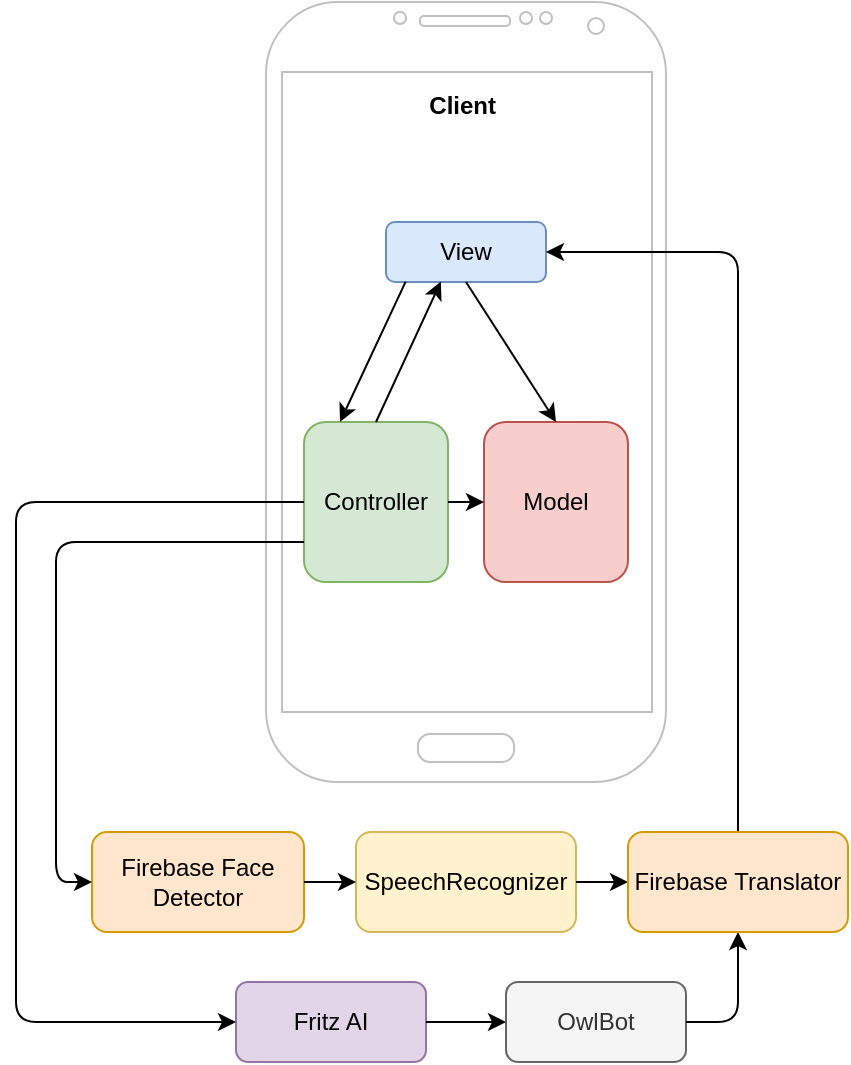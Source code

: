 <mxfile version="13.6.2" type="device"><diagram id="-LISweiB8Oy5GffCFMnz" name="Page-1"><mxGraphModel dx="1422" dy="794" grid="1" gridSize="10" guides="1" tooltips="1" connect="1" arrows="1" fold="1" page="1" pageScale="1" pageWidth="850" pageHeight="1100" math="0" shadow="0"><root><mxCell id="0"/><mxCell id="1" parent="0"/><mxCell id="fkqOYjTPdtEoJRzUk8JM-22" value="" style="verticalLabelPosition=bottom;verticalAlign=top;html=1;shadow=0;dashed=0;strokeWidth=1;shape=mxgraph.android.phone2;strokeColor=#c0c0c0;" vertex="1" parent="1"><mxGeometry x="355" y="240" width="200" height="390" as="geometry"/></mxCell><mxCell id="fkqOYjTPdtEoJRzUk8JM-2" value="View" style="rounded=1;whiteSpace=wrap;html=1;fillColor=#dae8fc;strokeColor=#6c8ebf;" vertex="1" parent="1"><mxGeometry x="415" y="350" width="80" height="30" as="geometry"/></mxCell><mxCell id="fkqOYjTPdtEoJRzUk8JM-3" value="Model" style="rounded=1;whiteSpace=wrap;html=1;fillColor=#f8cecc;strokeColor=#b85450;" vertex="1" parent="1"><mxGeometry x="464" y="450" width="72" height="80" as="geometry"/></mxCell><mxCell id="fkqOYjTPdtEoJRzUk8JM-4" value="Controller" style="rounded=1;whiteSpace=wrap;html=1;fillColor=#d5e8d4;strokeColor=#82b366;" vertex="1" parent="1"><mxGeometry x="374" y="450" width="72" height="80" as="geometry"/></mxCell><mxCell id="fkqOYjTPdtEoJRzUk8JM-5" value="&lt;b&gt;Client&amp;nbsp;&lt;/b&gt;" style="text;html=1;strokeColor=none;fillColor=none;align=center;verticalAlign=middle;whiteSpace=wrap;rounded=0;" vertex="1" parent="1"><mxGeometry x="435" y="282" width="40" height="20" as="geometry"/></mxCell><mxCell id="fkqOYjTPdtEoJRzUk8JM-6" value="" style="endArrow=classic;html=1;exitX=0.5;exitY=1;exitDx=0;exitDy=0;entryX=0.5;entryY=0;entryDx=0;entryDy=0;" edge="1" parent="1" source="fkqOYjTPdtEoJRzUk8JM-2" target="fkqOYjTPdtEoJRzUk8JM-3"><mxGeometry width="50" height="50" relative="1" as="geometry"><mxPoint x="520" y="420" as="sourcePoint"/><mxPoint x="570" y="370" as="targetPoint"/></mxGeometry></mxCell><mxCell id="fkqOYjTPdtEoJRzUk8JM-7" value="" style="endArrow=classic;html=1;exitX=1;exitY=0.5;exitDx=0;exitDy=0;entryX=0;entryY=0.5;entryDx=0;entryDy=0;" edge="1" parent="1" source="fkqOYjTPdtEoJRzUk8JM-4" target="fkqOYjTPdtEoJRzUk8JM-3"><mxGeometry width="50" height="50" relative="1" as="geometry"><mxPoint x="430" y="550" as="sourcePoint"/><mxPoint x="480" y="500" as="targetPoint"/></mxGeometry></mxCell><mxCell id="fkqOYjTPdtEoJRzUk8JM-8" value="" style="endArrow=classic;html=1;entryX=0.343;entryY=0.993;entryDx=0;entryDy=0;exitX=0.5;exitY=0;exitDx=0;exitDy=0;entryPerimeter=0;" edge="1" parent="1" source="fkqOYjTPdtEoJRzUk8JM-4" target="fkqOYjTPdtEoJRzUk8JM-2"><mxGeometry width="50" height="50" relative="1" as="geometry"><mxPoint x="410" y="550" as="sourcePoint"/><mxPoint x="460" y="500" as="targetPoint"/></mxGeometry></mxCell><mxCell id="fkqOYjTPdtEoJRzUk8JM-9" value="" style="endArrow=classic;html=1;exitX=0.123;exitY=0.993;exitDx=0;exitDy=0;entryX=0.25;entryY=0;entryDx=0;entryDy=0;exitPerimeter=0;" edge="1" parent="1" source="fkqOYjTPdtEoJRzUk8JM-2" target="fkqOYjTPdtEoJRzUk8JM-4"><mxGeometry width="50" height="50" relative="1" as="geometry"><mxPoint x="240" y="460" as="sourcePoint"/><mxPoint x="290" y="410" as="targetPoint"/></mxGeometry></mxCell><mxCell id="fkqOYjTPdtEoJRzUk8JM-10" value="SpeechRecognizer" style="rounded=1;whiteSpace=wrap;html=1;fillColor=#fff2cc;strokeColor=#d6b656;" vertex="1" parent="1"><mxGeometry x="400" y="655" width="110" height="50" as="geometry"/></mxCell><mxCell id="fkqOYjTPdtEoJRzUk8JM-12" value="Firebase Face Detector" style="rounded=1;whiteSpace=wrap;html=1;fillColor=#ffe6cc;strokeColor=#d79b00;" vertex="1" parent="1"><mxGeometry x="268" y="655" width="106" height="50" as="geometry"/></mxCell><mxCell id="fkqOYjTPdtEoJRzUk8JM-13" value="Fritz AI" style="rounded=1;whiteSpace=wrap;html=1;fillColor=#e1d5e7;strokeColor=#9673a6;" vertex="1" parent="1"><mxGeometry x="340" y="730" width="95" height="40" as="geometry"/></mxCell><mxCell id="fkqOYjTPdtEoJRzUk8JM-14" value="OwlBot" style="rounded=1;whiteSpace=wrap;html=1;fillColor=#f5f5f5;strokeColor=#666666;fontColor=#333333;" vertex="1" parent="1"><mxGeometry x="475" y="730" width="90" height="40" as="geometry"/></mxCell><mxCell id="fkqOYjTPdtEoJRzUk8JM-15" value="" style="endArrow=classic;html=1;entryX=0;entryY=0.5;entryDx=0;entryDy=0;exitX=1;exitY=0.5;exitDx=0;exitDy=0;" edge="1" parent="1" source="fkqOYjTPdtEoJRzUk8JM-12" target="fkqOYjTPdtEoJRzUk8JM-10"><mxGeometry width="50" height="50" relative="1" as="geometry"><mxPoint x="350" y="730" as="sourcePoint"/><mxPoint x="400" y="680" as="targetPoint"/></mxGeometry></mxCell><mxCell id="fkqOYjTPdtEoJRzUk8JM-16" value="" style="endArrow=classic;html=1;entryX=0;entryY=0.5;entryDx=0;entryDy=0;exitX=1;exitY=0.5;exitDx=0;exitDy=0;" edge="1" parent="1" source="fkqOYjTPdtEoJRzUk8JM-10" target="fkqOYjTPdtEoJRzUk8JM-23"><mxGeometry width="50" height="50" relative="1" as="geometry"><mxPoint x="470" y="670" as="sourcePoint"/><mxPoint x="536" y="677.5" as="targetPoint"/></mxGeometry></mxCell><mxCell id="fkqOYjTPdtEoJRzUk8JM-17" value="" style="endArrow=classic;html=1;exitX=0;exitY=0.75;exitDx=0;exitDy=0;entryX=0;entryY=0.5;entryDx=0;entryDy=0;" edge="1" parent="1" source="fkqOYjTPdtEoJRzUk8JM-4" target="fkqOYjTPdtEoJRzUk8JM-12"><mxGeometry width="50" height="50" relative="1" as="geometry"><mxPoint x="280" y="500" as="sourcePoint"/><mxPoint x="210" y="700" as="targetPoint"/><Array as="points"><mxPoint x="250" y="510"/><mxPoint x="250" y="680"/></Array></mxGeometry></mxCell><mxCell id="fkqOYjTPdtEoJRzUk8JM-18" value="" style="endArrow=classic;html=1;exitX=0;exitY=0.5;exitDx=0;exitDy=0;entryX=0;entryY=0.5;entryDx=0;entryDy=0;" edge="1" parent="1" source="fkqOYjTPdtEoJRzUk8JM-4" target="fkqOYjTPdtEoJRzUk8JM-13"><mxGeometry width="50" height="50" relative="1" as="geometry"><mxPoint x="230" y="470" as="sourcePoint"/><mxPoint x="170" y="458" as="targetPoint"/><Array as="points"><mxPoint x="230" y="490"/><mxPoint x="230" y="750"/></Array></mxGeometry></mxCell><mxCell id="fkqOYjTPdtEoJRzUk8JM-19" value="" style="endArrow=classic;html=1;exitX=1;exitY=0.5;exitDx=0;exitDy=0;entryX=0;entryY=0.5;entryDx=0;entryDy=0;" edge="1" parent="1" source="fkqOYjTPdtEoJRzUk8JM-13" target="fkqOYjTPdtEoJRzUk8JM-14"><mxGeometry width="50" height="50" relative="1" as="geometry"><mxPoint x="400" y="830" as="sourcePoint"/><mxPoint x="450" y="780" as="targetPoint"/></mxGeometry></mxCell><mxCell id="fkqOYjTPdtEoJRzUk8JM-20" value="" style="endArrow=classic;html=1;exitX=1;exitY=0.5;exitDx=0;exitDy=0;entryX=0.5;entryY=1;entryDx=0;entryDy=0;" edge="1" parent="1" source="fkqOYjTPdtEoJRzUk8JM-14" target="fkqOYjTPdtEoJRzUk8JM-23"><mxGeometry width="50" height="50" relative="1" as="geometry"><mxPoint x="600" y="810" as="sourcePoint"/><mxPoint x="588" y="700" as="targetPoint"/><Array as="points"><mxPoint x="591" y="750"/></Array></mxGeometry></mxCell><mxCell id="fkqOYjTPdtEoJRzUk8JM-21" value="" style="endArrow=classic;html=1;exitX=0.5;exitY=0;exitDx=0;exitDy=0;entryX=1;entryY=0.5;entryDx=0;entryDy=0;" edge="1" parent="1" source="fkqOYjTPdtEoJRzUk8JM-23" target="fkqOYjTPdtEoJRzUk8JM-2"><mxGeometry width="50" height="50" relative="1" as="geometry"><mxPoint x="588" y="655" as="sourcePoint"/><mxPoint x="610" y="360" as="targetPoint"/><Array as="points"><mxPoint x="591" y="365"/></Array></mxGeometry></mxCell><mxCell id="fkqOYjTPdtEoJRzUk8JM-23" value="Firebase Translator" style="rounded=1;whiteSpace=wrap;html=1;fillColor=#ffe6cc;strokeColor=#d79b00;" vertex="1" parent="1"><mxGeometry x="536" y="655" width="110" height="50" as="geometry"/></mxCell></root></mxGraphModel></diagram></mxfile>
